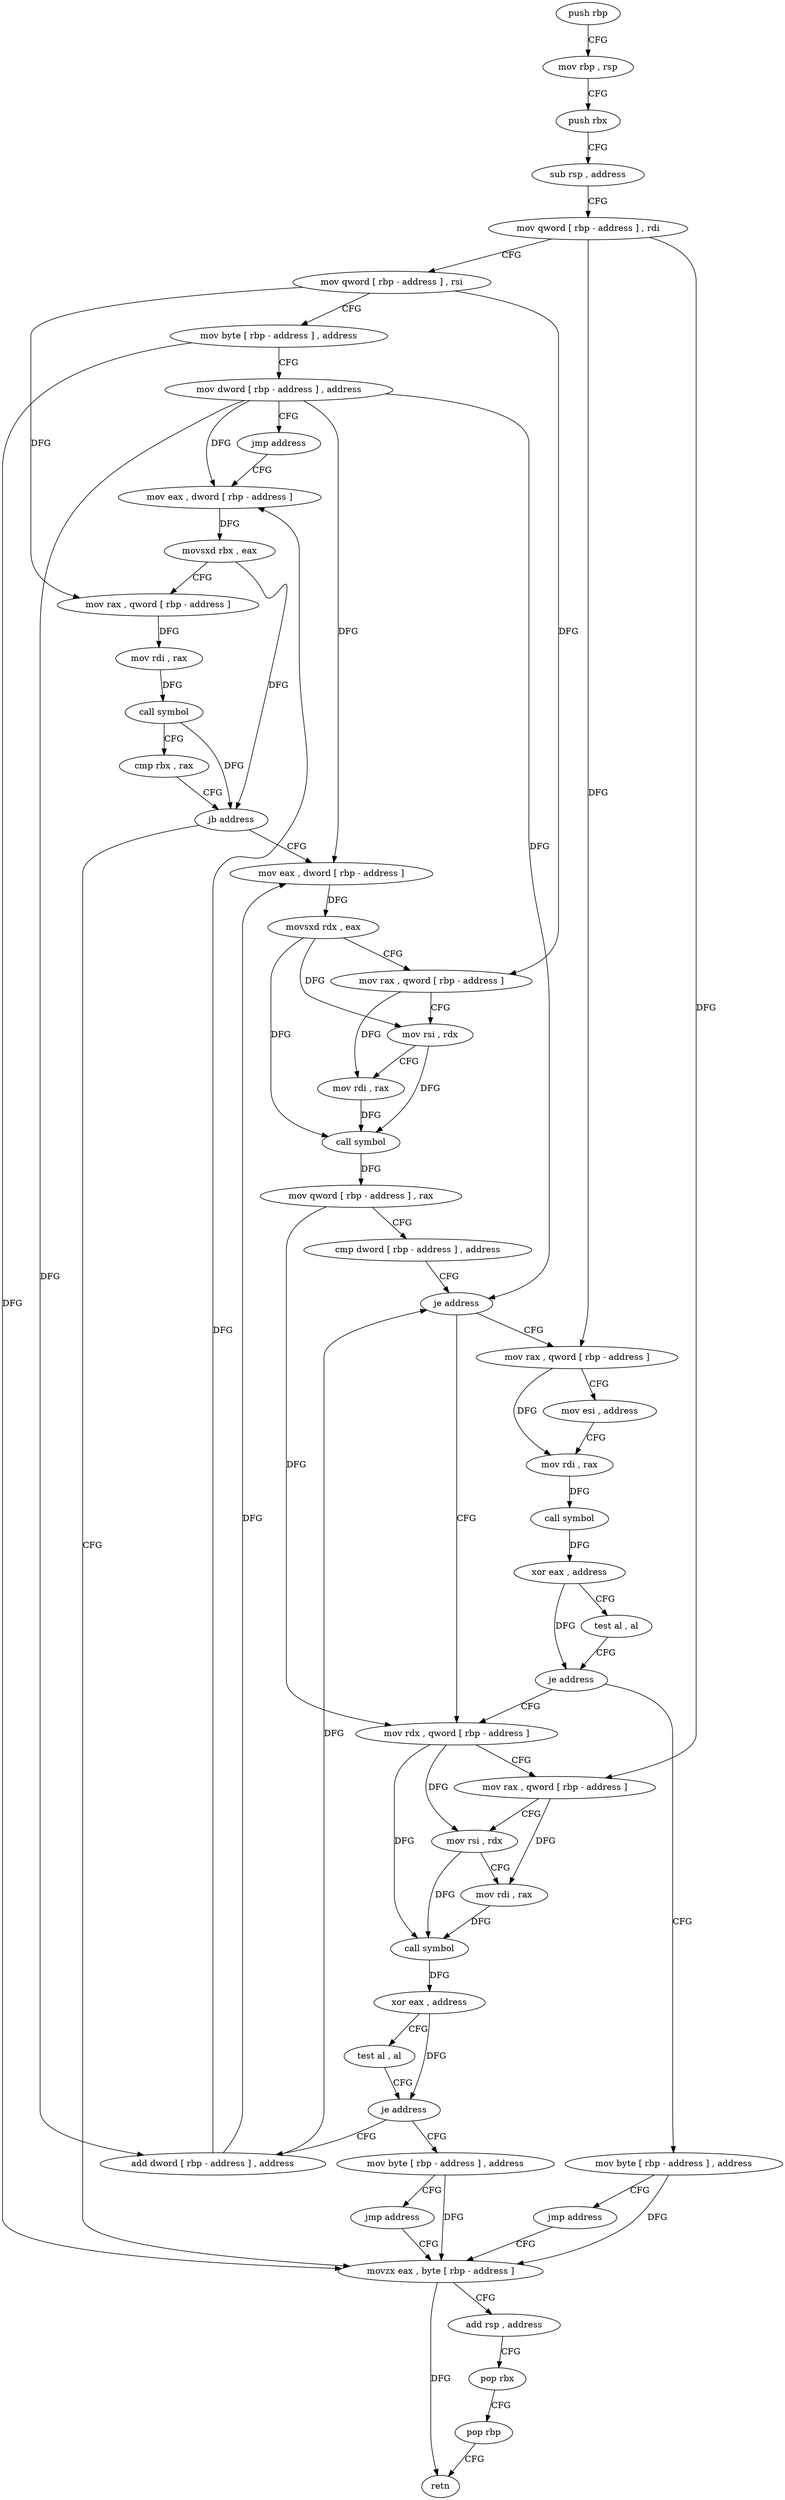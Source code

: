 digraph "func" {
"124473" [label = "push rbp" ]
"124474" [label = "mov rbp , rsp" ]
"124477" [label = "push rbx" ]
"124478" [label = "sub rsp , address" ]
"124482" [label = "mov qword [ rbp - address ] , rdi" ]
"124486" [label = "mov qword [ rbp - address ] , rsi" ]
"124490" [label = "mov byte [ rbp - address ] , address" ]
"124494" [label = "mov dword [ rbp - address ] , address" ]
"124501" [label = "jmp address" ]
"124600" [label = "mov eax , dword [ rbp - address ]" ]
"124603" [label = "movsxd rbx , eax" ]
"124606" [label = "mov rax , qword [ rbp - address ]" ]
"124610" [label = "mov rdi , rax" ]
"124613" [label = "call symbol" ]
"124618" [label = "cmp rbx , rax" ]
"124621" [label = "jb address" ]
"124503" [label = "mov eax , dword [ rbp - address ]" ]
"124623" [label = "movzx eax , byte [ rbp - address ]" ]
"124506" [label = "movsxd rdx , eax" ]
"124509" [label = "mov rax , qword [ rbp - address ]" ]
"124513" [label = "mov rsi , rdx" ]
"124516" [label = "mov rdi , rax" ]
"124519" [label = "call symbol" ]
"124524" [label = "mov qword [ rbp - address ] , rax" ]
"124528" [label = "cmp dword [ rbp - address ] , address" ]
"124532" [label = "je address" ]
"124564" [label = "mov rdx , qword [ rbp - address ]" ]
"124534" [label = "mov rax , qword [ rbp - address ]" ]
"124627" [label = "add rsp , address" ]
"124631" [label = "pop rbx" ]
"124632" [label = "pop rbp" ]
"124633" [label = "retn" ]
"124568" [label = "mov rax , qword [ rbp - address ]" ]
"124572" [label = "mov rsi , rdx" ]
"124575" [label = "mov rdi , rax" ]
"124578" [label = "call symbol" ]
"124583" [label = "xor eax , address" ]
"124586" [label = "test al , al" ]
"124588" [label = "je address" ]
"124596" [label = "add dword [ rbp - address ] , address" ]
"124590" [label = "mov byte [ rbp - address ] , address" ]
"124538" [label = "mov esi , address" ]
"124543" [label = "mov rdi , rax" ]
"124546" [label = "call symbol" ]
"124551" [label = "xor eax , address" ]
"124554" [label = "test al , al" ]
"124556" [label = "je address" ]
"124558" [label = "mov byte [ rbp - address ] , address" ]
"124594" [label = "jmp address" ]
"124562" [label = "jmp address" ]
"124473" -> "124474" [ label = "CFG" ]
"124474" -> "124477" [ label = "CFG" ]
"124477" -> "124478" [ label = "CFG" ]
"124478" -> "124482" [ label = "CFG" ]
"124482" -> "124486" [ label = "CFG" ]
"124482" -> "124568" [ label = "DFG" ]
"124482" -> "124534" [ label = "DFG" ]
"124486" -> "124490" [ label = "CFG" ]
"124486" -> "124606" [ label = "DFG" ]
"124486" -> "124509" [ label = "DFG" ]
"124490" -> "124494" [ label = "CFG" ]
"124490" -> "124623" [ label = "DFG" ]
"124494" -> "124501" [ label = "CFG" ]
"124494" -> "124600" [ label = "DFG" ]
"124494" -> "124503" [ label = "DFG" ]
"124494" -> "124532" [ label = "DFG" ]
"124494" -> "124596" [ label = "DFG" ]
"124501" -> "124600" [ label = "CFG" ]
"124600" -> "124603" [ label = "DFG" ]
"124603" -> "124606" [ label = "CFG" ]
"124603" -> "124621" [ label = "DFG" ]
"124606" -> "124610" [ label = "DFG" ]
"124610" -> "124613" [ label = "DFG" ]
"124613" -> "124618" [ label = "CFG" ]
"124613" -> "124621" [ label = "DFG" ]
"124618" -> "124621" [ label = "CFG" ]
"124621" -> "124503" [ label = "CFG" ]
"124621" -> "124623" [ label = "CFG" ]
"124503" -> "124506" [ label = "DFG" ]
"124623" -> "124627" [ label = "CFG" ]
"124623" -> "124633" [ label = "DFG" ]
"124506" -> "124509" [ label = "CFG" ]
"124506" -> "124513" [ label = "DFG" ]
"124506" -> "124519" [ label = "DFG" ]
"124509" -> "124513" [ label = "CFG" ]
"124509" -> "124516" [ label = "DFG" ]
"124513" -> "124516" [ label = "CFG" ]
"124513" -> "124519" [ label = "DFG" ]
"124516" -> "124519" [ label = "DFG" ]
"124519" -> "124524" [ label = "DFG" ]
"124524" -> "124528" [ label = "CFG" ]
"124524" -> "124564" [ label = "DFG" ]
"124528" -> "124532" [ label = "CFG" ]
"124532" -> "124564" [ label = "CFG" ]
"124532" -> "124534" [ label = "CFG" ]
"124564" -> "124568" [ label = "CFG" ]
"124564" -> "124572" [ label = "DFG" ]
"124564" -> "124578" [ label = "DFG" ]
"124534" -> "124538" [ label = "CFG" ]
"124534" -> "124543" [ label = "DFG" ]
"124627" -> "124631" [ label = "CFG" ]
"124631" -> "124632" [ label = "CFG" ]
"124632" -> "124633" [ label = "CFG" ]
"124568" -> "124572" [ label = "CFG" ]
"124568" -> "124575" [ label = "DFG" ]
"124572" -> "124575" [ label = "CFG" ]
"124572" -> "124578" [ label = "DFG" ]
"124575" -> "124578" [ label = "DFG" ]
"124578" -> "124583" [ label = "DFG" ]
"124583" -> "124586" [ label = "CFG" ]
"124583" -> "124588" [ label = "DFG" ]
"124586" -> "124588" [ label = "CFG" ]
"124588" -> "124596" [ label = "CFG" ]
"124588" -> "124590" [ label = "CFG" ]
"124596" -> "124600" [ label = "DFG" ]
"124596" -> "124503" [ label = "DFG" ]
"124596" -> "124532" [ label = "DFG" ]
"124590" -> "124594" [ label = "CFG" ]
"124590" -> "124623" [ label = "DFG" ]
"124538" -> "124543" [ label = "CFG" ]
"124543" -> "124546" [ label = "DFG" ]
"124546" -> "124551" [ label = "DFG" ]
"124551" -> "124554" [ label = "CFG" ]
"124551" -> "124556" [ label = "DFG" ]
"124554" -> "124556" [ label = "CFG" ]
"124556" -> "124564" [ label = "CFG" ]
"124556" -> "124558" [ label = "CFG" ]
"124558" -> "124562" [ label = "CFG" ]
"124558" -> "124623" [ label = "DFG" ]
"124594" -> "124623" [ label = "CFG" ]
"124562" -> "124623" [ label = "CFG" ]
}
